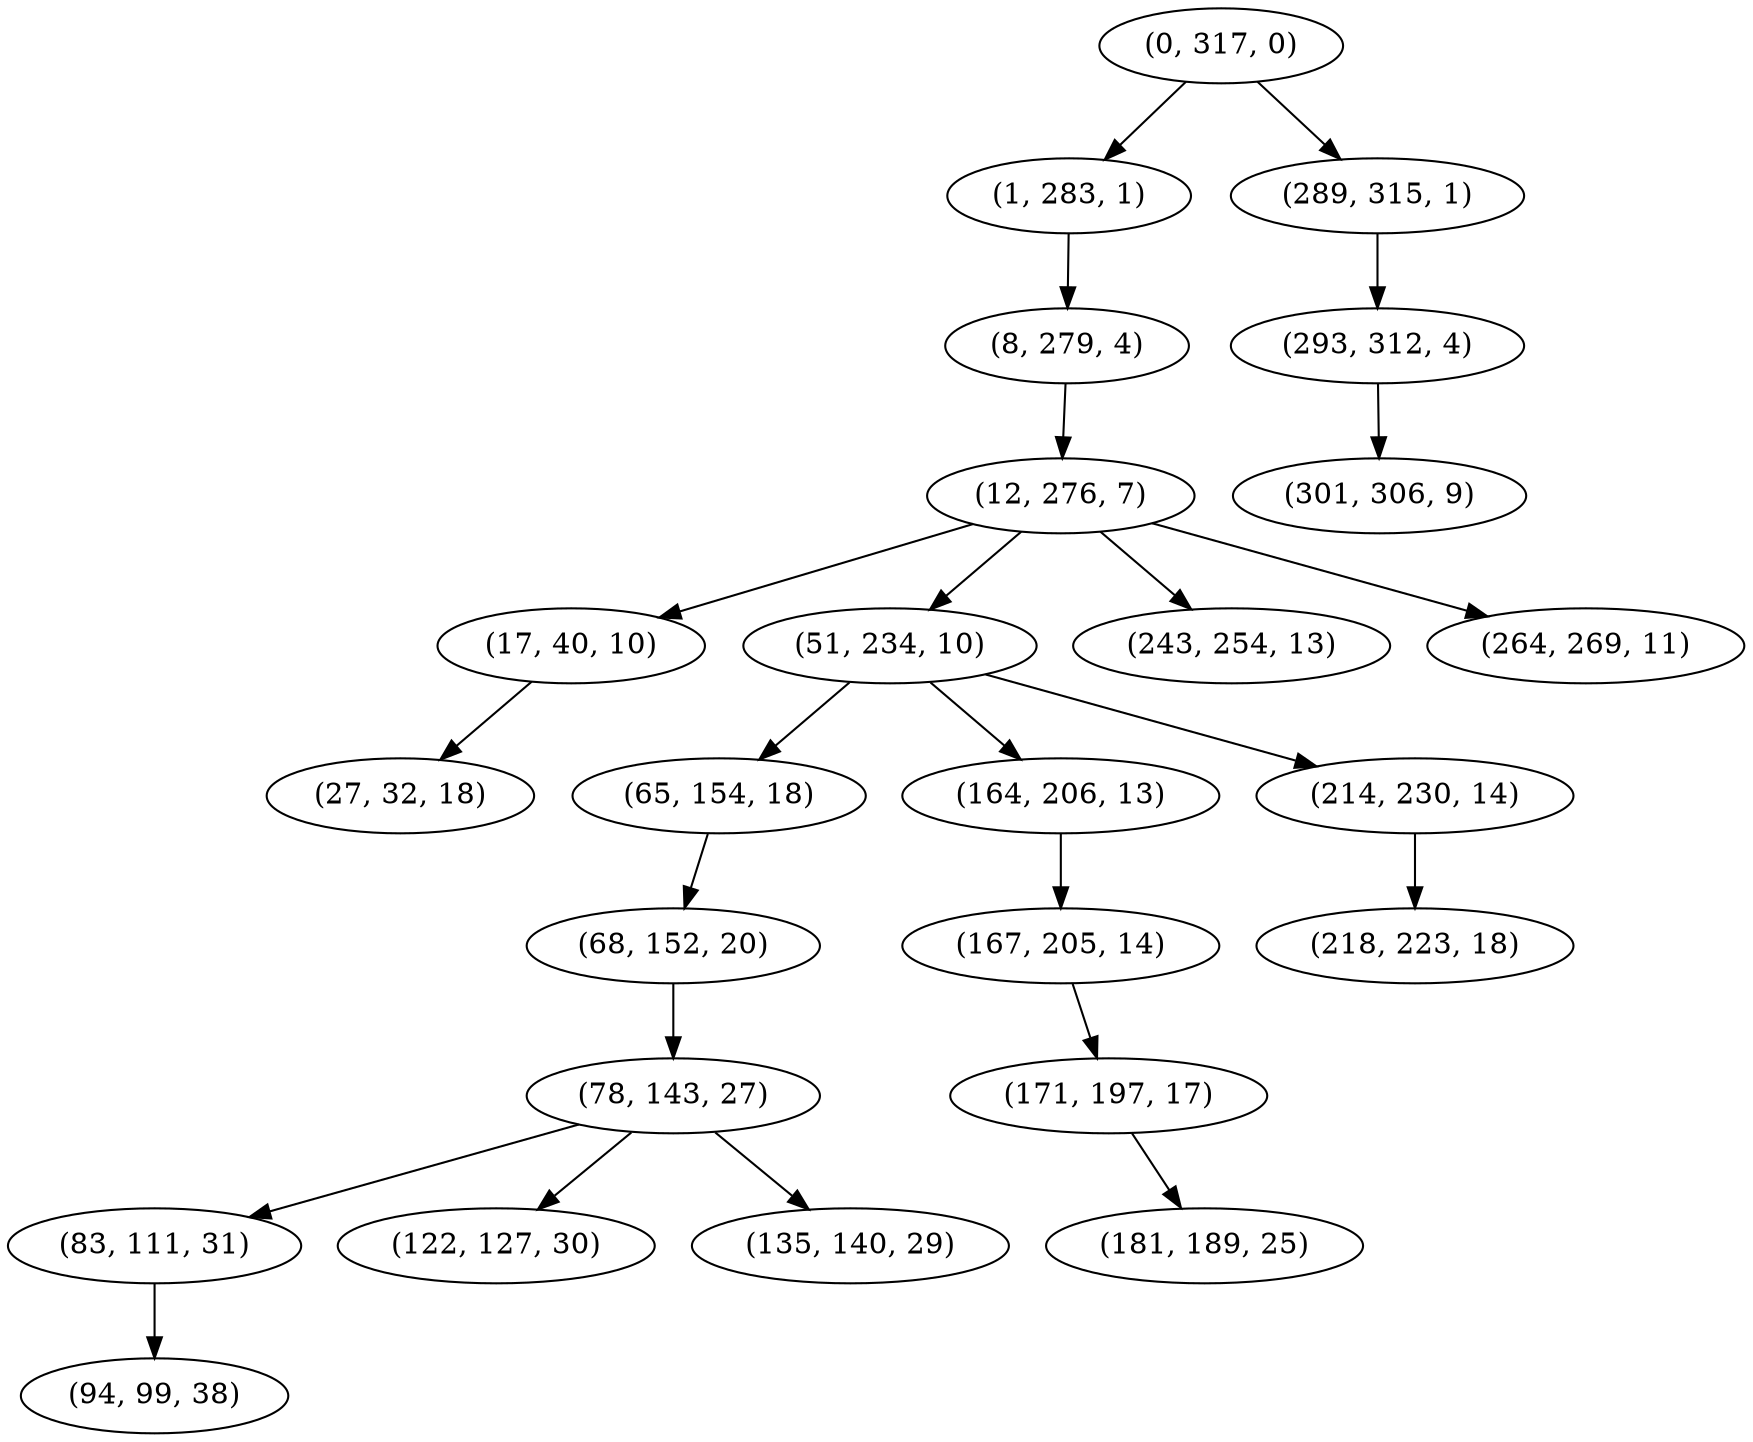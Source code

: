 digraph tree {
    "(0, 317, 0)";
    "(1, 283, 1)";
    "(8, 279, 4)";
    "(12, 276, 7)";
    "(17, 40, 10)";
    "(27, 32, 18)";
    "(51, 234, 10)";
    "(65, 154, 18)";
    "(68, 152, 20)";
    "(78, 143, 27)";
    "(83, 111, 31)";
    "(94, 99, 38)";
    "(122, 127, 30)";
    "(135, 140, 29)";
    "(164, 206, 13)";
    "(167, 205, 14)";
    "(171, 197, 17)";
    "(181, 189, 25)";
    "(214, 230, 14)";
    "(218, 223, 18)";
    "(243, 254, 13)";
    "(264, 269, 11)";
    "(289, 315, 1)";
    "(293, 312, 4)";
    "(301, 306, 9)";
    "(0, 317, 0)" -> "(1, 283, 1)";
    "(0, 317, 0)" -> "(289, 315, 1)";
    "(1, 283, 1)" -> "(8, 279, 4)";
    "(8, 279, 4)" -> "(12, 276, 7)";
    "(12, 276, 7)" -> "(17, 40, 10)";
    "(12, 276, 7)" -> "(51, 234, 10)";
    "(12, 276, 7)" -> "(243, 254, 13)";
    "(12, 276, 7)" -> "(264, 269, 11)";
    "(17, 40, 10)" -> "(27, 32, 18)";
    "(51, 234, 10)" -> "(65, 154, 18)";
    "(51, 234, 10)" -> "(164, 206, 13)";
    "(51, 234, 10)" -> "(214, 230, 14)";
    "(65, 154, 18)" -> "(68, 152, 20)";
    "(68, 152, 20)" -> "(78, 143, 27)";
    "(78, 143, 27)" -> "(83, 111, 31)";
    "(78, 143, 27)" -> "(122, 127, 30)";
    "(78, 143, 27)" -> "(135, 140, 29)";
    "(83, 111, 31)" -> "(94, 99, 38)";
    "(164, 206, 13)" -> "(167, 205, 14)";
    "(167, 205, 14)" -> "(171, 197, 17)";
    "(171, 197, 17)" -> "(181, 189, 25)";
    "(214, 230, 14)" -> "(218, 223, 18)";
    "(289, 315, 1)" -> "(293, 312, 4)";
    "(293, 312, 4)" -> "(301, 306, 9)";
}

